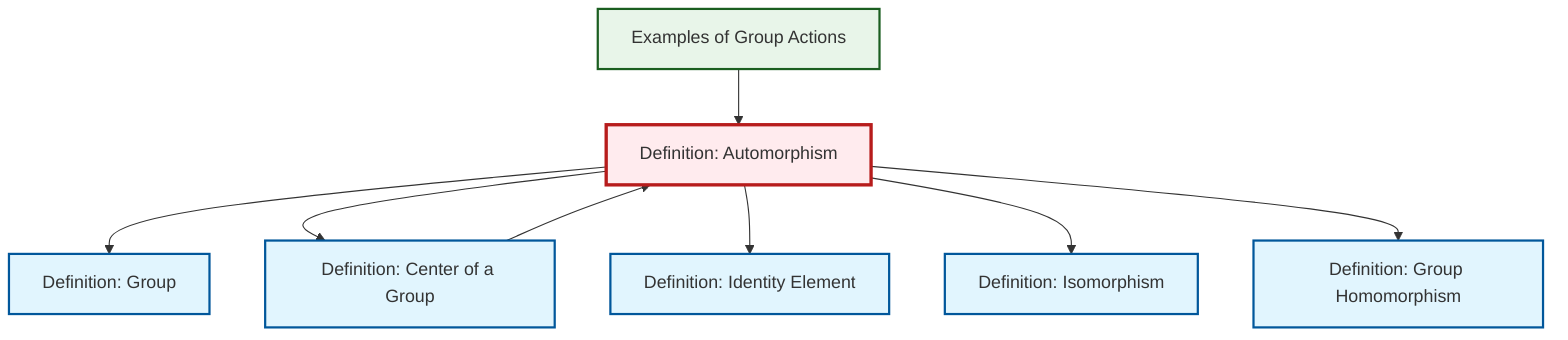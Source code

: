 graph TD
    classDef definition fill:#e1f5fe,stroke:#01579b,stroke-width:2px
    classDef theorem fill:#f3e5f5,stroke:#4a148c,stroke-width:2px
    classDef axiom fill:#fff3e0,stroke:#e65100,stroke-width:2px
    classDef example fill:#e8f5e9,stroke:#1b5e20,stroke-width:2px
    classDef current fill:#ffebee,stroke:#b71c1c,stroke-width:3px
    ex-group-action-examples["Examples of Group Actions"]:::example
    def-homomorphism["Definition: Group Homomorphism"]:::definition
    def-identity-element["Definition: Identity Element"]:::definition
    def-group["Definition: Group"]:::definition
    def-automorphism["Definition: Automorphism"]:::definition
    def-isomorphism["Definition: Isomorphism"]:::definition
    def-center-of-group["Definition: Center of a Group"]:::definition
    def-center-of-group --> def-automorphism
    def-automorphism --> def-group
    def-automorphism --> def-center-of-group
    def-automorphism --> def-identity-element
    ex-group-action-examples --> def-automorphism
    def-automorphism --> def-isomorphism
    def-automorphism --> def-homomorphism
    class def-automorphism current
